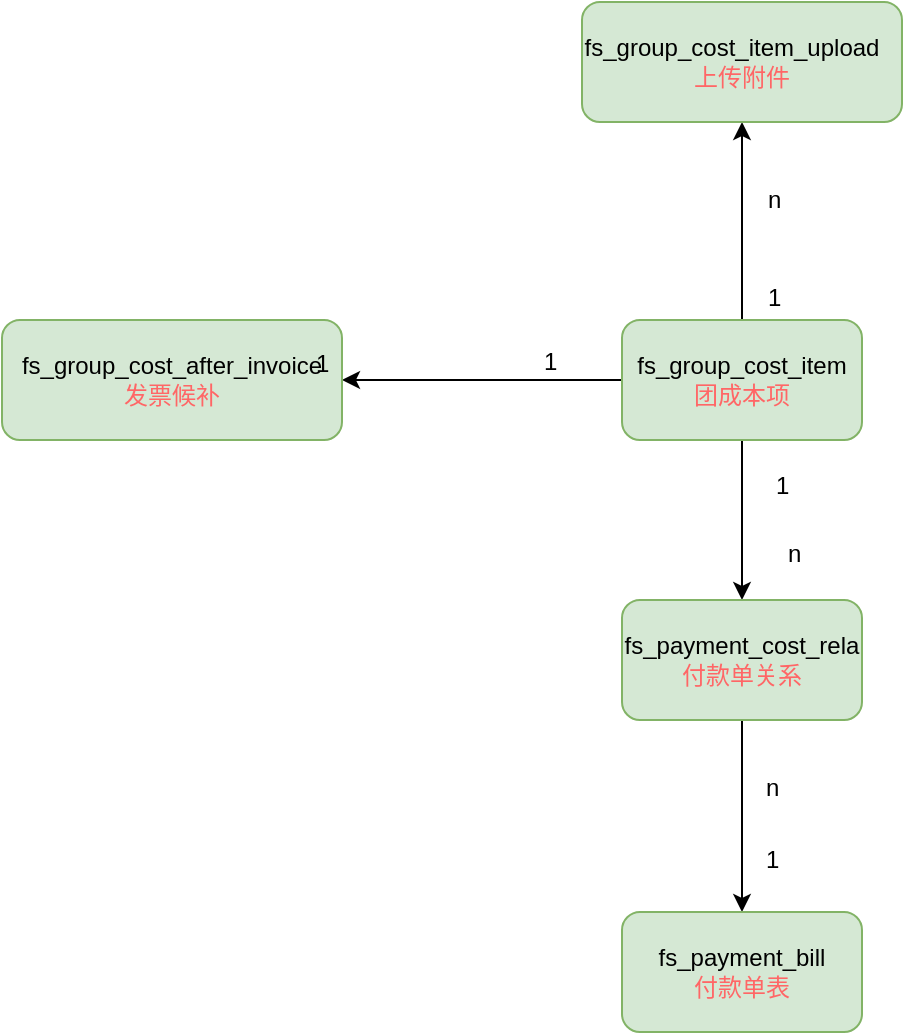 <mxfile version="10.8.2" type="github"><diagram id="eb1d84GFT9303rZBDbHv" name="ç¬¬ 1 é¡µ"><mxGraphModel dx="1339" dy="784" grid="1" gridSize="10" guides="1" tooltips="1" connect="1" arrows="1" fold="1" page="1" pageScale="1" pageWidth="850" pageHeight="2300" math="0" shadow="0"><root><mxCell id="0"/><mxCell id="1" parent="0"/><mxCell id="gQMsIfXwbEXcllds7MwG-4" value="" style="edgeStyle=orthogonalEdgeStyle;rounded=0;orthogonalLoop=1;jettySize=auto;html=1;" parent="1" source="gQMsIfXwbEXcllds7MwG-2" target="gQMsIfXwbEXcllds7MwG-3" edge="1"><mxGeometry relative="1" as="geometry"/></mxCell><mxCell id="gQMsIfXwbEXcllds7MwG-8" value="" style="edgeStyle=orthogonalEdgeStyle;rounded=0;orthogonalLoop=1;jettySize=auto;html=1;" parent="1" source="gQMsIfXwbEXcllds7MwG-2" target="gQMsIfXwbEXcllds7MwG-7" edge="1"><mxGeometry relative="1" as="geometry"/></mxCell><mxCell id="gQMsIfXwbEXcllds7MwG-10" value="" style="edgeStyle=orthogonalEdgeStyle;rounded=0;orthogonalLoop=1;jettySize=auto;html=1;" parent="1" source="gQMsIfXwbEXcllds7MwG-2" target="gQMsIfXwbEXcllds7MwG-9" edge="1"><mxGeometry relative="1" as="geometry"/></mxCell><mxCell id="gQMsIfXwbEXcllds7MwG-2" value="fs_group_cost_item&lt;br&gt;&lt;font color=&quot;#ff6666&quot;&gt;团成本项&lt;/font&gt;&lt;br&gt;" style="rounded=1;whiteSpace=wrap;html=1;fillColor=#d5e8d4;strokeColor=#82b366;" parent="1" vertex="1"><mxGeometry x="530" y="270" width="120" height="60" as="geometry"/></mxCell><mxCell id="gQMsIfXwbEXcllds7MwG-9" value="fs_group_cost_after_invoice&lt;br&gt;&lt;font color=&quot;#ff6666&quot;&gt;发票候补&lt;/font&gt;&lt;br&gt;" style="rounded=1;whiteSpace=wrap;html=1;fillColor=#d5e8d4;strokeColor=#82b366;" parent="1" vertex="1"><mxGeometry x="220" y="270" width="170" height="60" as="geometry"/></mxCell><mxCell id="gQMsIfXwbEXcllds7MwG-14" value="" style="edgeStyle=orthogonalEdgeStyle;rounded=0;orthogonalLoop=1;jettySize=auto;html=1;" parent="1" source="gQMsIfXwbEXcllds7MwG-7" target="gQMsIfXwbEXcllds7MwG-13" edge="1"><mxGeometry relative="1" as="geometry"/></mxCell><mxCell id="gQMsIfXwbEXcllds7MwG-7" value="fs_payment_cost_rela&lt;br&gt;&lt;font color=&quot;#ff6666&quot;&gt;付款单关系&lt;/font&gt;&lt;br&gt;" style="rounded=1;whiteSpace=wrap;html=1;fillColor=#d5e8d4;strokeColor=#82b366;" parent="1" vertex="1"><mxGeometry x="530" y="410" width="120" height="60" as="geometry"/></mxCell><mxCell id="gQMsIfXwbEXcllds7MwG-13" value="fs_payment_bill&lt;br&gt;&lt;font color=&quot;#ff6666&quot;&gt;付款单表&lt;/font&gt;&lt;br&gt;" style="rounded=1;whiteSpace=wrap;html=1;fillColor=#d5e8d4;strokeColor=#82b366;" parent="1" vertex="1"><mxGeometry x="530" y="566" width="120" height="60" as="geometry"/></mxCell><mxCell id="gQMsIfXwbEXcllds7MwG-3" value="fs_group_cost_item_upload&amp;nbsp; &amp;nbsp; &lt;font color=&quot;#ff6666&quot;&gt;上传附件&lt;/font&gt;&lt;br&gt;" style="rounded=1;whiteSpace=wrap;html=1;fillColor=#d5e8d4;strokeColor=#82b366;" parent="1" vertex="1"><mxGeometry x="510" y="111" width="160" height="60" as="geometry"/></mxCell><mxCell id="gQMsIfXwbEXcllds7MwG-5" value="n" style="text;html=1;resizable=0;points=[];autosize=1;align=left;verticalAlign=top;spacingTop=-4;" parent="1" vertex="1"><mxGeometry x="601" y="200" width="20" height="20" as="geometry"/></mxCell><mxCell id="gQMsIfXwbEXcllds7MwG-6" value="1" style="text;html=1;resizable=0;points=[];autosize=1;align=left;verticalAlign=top;spacingTop=-4;" parent="1" vertex="1"><mxGeometry x="601" y="249" width="20" height="20" as="geometry"/></mxCell><mxCell id="gQMsIfXwbEXcllds7MwG-11" value="1" style="text;html=1;resizable=0;points=[];autosize=1;align=left;verticalAlign=top;spacingTop=-4;" parent="1" vertex="1"><mxGeometry x="375" y="282" width="20" height="20" as="geometry"/></mxCell><mxCell id="gQMsIfXwbEXcllds7MwG-12" value="1" style="text;html=1;resizable=0;points=[];autosize=1;align=left;verticalAlign=top;spacingTop=-4;" parent="1" vertex="1"><mxGeometry x="489" y="281" width="20" height="20" as="geometry"/></mxCell><mxCell id="gQMsIfXwbEXcllds7MwG-17" value="1" style="text;html=1;resizable=0;points=[];autosize=1;align=left;verticalAlign=top;spacingTop=-4;" parent="1" vertex="1"><mxGeometry x="605" y="343" width="20" height="20" as="geometry"/></mxCell><mxCell id="gQMsIfXwbEXcllds7MwG-19" value="n" style="text;html=1;resizable=0;points=[];autosize=1;align=left;verticalAlign=top;spacingTop=-4;" parent="1" vertex="1"><mxGeometry x="611" y="376.5" width="20" height="20" as="geometry"/></mxCell><mxCell id="gQMsIfXwbEXcllds7MwG-20" value="n" style="text;html=1;resizable=0;points=[];autosize=1;align=left;verticalAlign=top;spacingTop=-4;" parent="1" vertex="1"><mxGeometry x="600" y="494" width="20" height="20" as="geometry"/></mxCell><mxCell id="gQMsIfXwbEXcllds7MwG-22" value="1" style="text;html=1;resizable=0;points=[];autosize=1;align=left;verticalAlign=top;spacingTop=-4;" parent="1" vertex="1"><mxGeometry x="600" y="530" width="20" height="20" as="geometry"/></mxCell></root></mxGraphModel></diagram></mxfile>